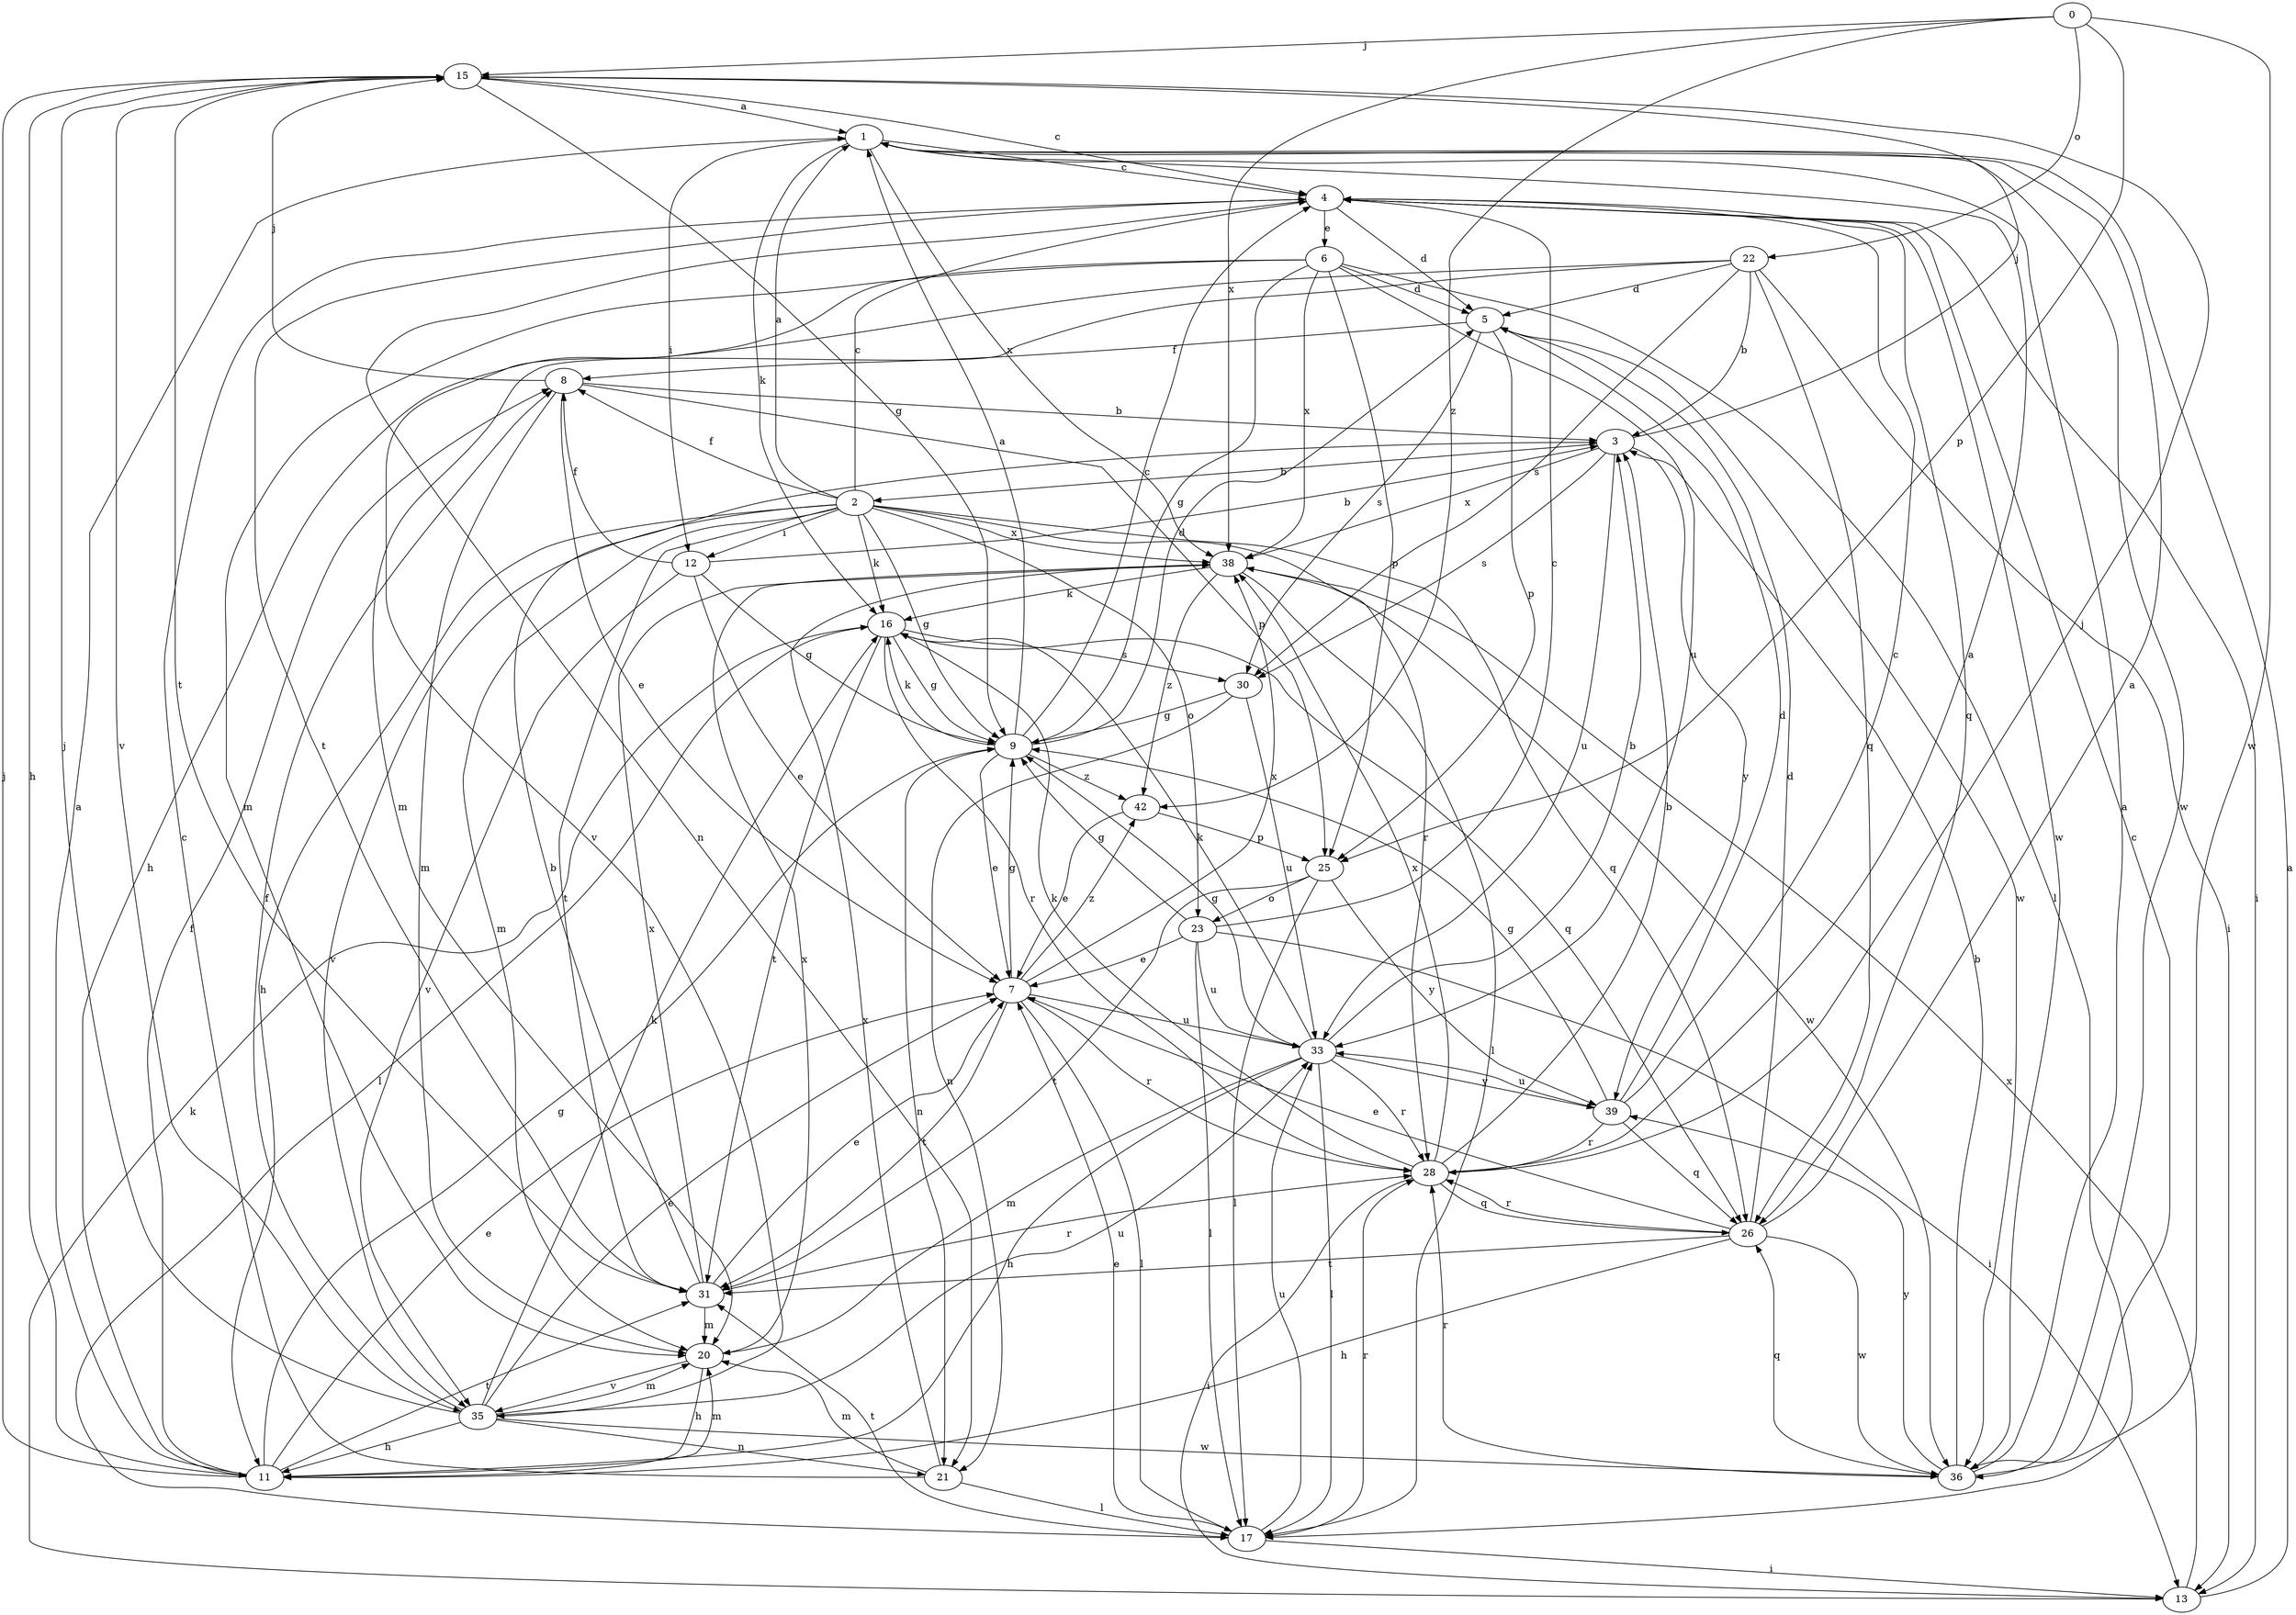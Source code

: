 strict digraph  {
0;
1;
2;
3;
4;
5;
6;
7;
8;
9;
11;
12;
13;
15;
16;
17;
20;
21;
22;
23;
25;
26;
28;
30;
31;
33;
35;
36;
38;
39;
42;
0 -> 15  [label=j];
0 -> 22  [label=o];
0 -> 25  [label=p];
0 -> 36  [label=w];
0 -> 38  [label=x];
0 -> 42  [label=z];
1 -> 4  [label=c];
1 -> 12  [label=i];
1 -> 16  [label=k];
1 -> 36  [label=w];
1 -> 38  [label=x];
2 -> 1  [label=a];
2 -> 4  [label=c];
2 -> 8  [label=f];
2 -> 9  [label=g];
2 -> 11  [label=h];
2 -> 12  [label=i];
2 -> 16  [label=k];
2 -> 20  [label=m];
2 -> 23  [label=o];
2 -> 26  [label=q];
2 -> 28  [label=r];
2 -> 31  [label=t];
2 -> 35  [label=v];
2 -> 38  [label=x];
3 -> 2  [label=b];
3 -> 15  [label=j];
3 -> 30  [label=s];
3 -> 33  [label=u];
3 -> 38  [label=x];
3 -> 39  [label=y];
4 -> 5  [label=d];
4 -> 6  [label=e];
4 -> 13  [label=i];
4 -> 21  [label=n];
4 -> 26  [label=q];
4 -> 31  [label=t];
4 -> 36  [label=w];
5 -> 8  [label=f];
5 -> 25  [label=p];
5 -> 30  [label=s];
5 -> 36  [label=w];
6 -> 5  [label=d];
6 -> 9  [label=g];
6 -> 17  [label=l];
6 -> 20  [label=m];
6 -> 25  [label=p];
6 -> 33  [label=u];
6 -> 35  [label=v];
6 -> 38  [label=x];
7 -> 9  [label=g];
7 -> 17  [label=l];
7 -> 28  [label=r];
7 -> 31  [label=t];
7 -> 33  [label=u];
7 -> 38  [label=x];
7 -> 42  [label=z];
8 -> 3  [label=b];
8 -> 7  [label=e];
8 -> 15  [label=j];
8 -> 20  [label=m];
8 -> 25  [label=p];
9 -> 1  [label=a];
9 -> 4  [label=c];
9 -> 5  [label=d];
9 -> 7  [label=e];
9 -> 16  [label=k];
9 -> 21  [label=n];
9 -> 42  [label=z];
11 -> 1  [label=a];
11 -> 7  [label=e];
11 -> 8  [label=f];
11 -> 9  [label=g];
11 -> 15  [label=j];
11 -> 20  [label=m];
11 -> 31  [label=t];
12 -> 3  [label=b];
12 -> 7  [label=e];
12 -> 8  [label=f];
12 -> 9  [label=g];
12 -> 35  [label=v];
13 -> 1  [label=a];
13 -> 16  [label=k];
13 -> 38  [label=x];
15 -> 1  [label=a];
15 -> 4  [label=c];
15 -> 9  [label=g];
15 -> 11  [label=h];
15 -> 31  [label=t];
15 -> 35  [label=v];
16 -> 9  [label=g];
16 -> 17  [label=l];
16 -> 26  [label=q];
16 -> 28  [label=r];
16 -> 30  [label=s];
16 -> 31  [label=t];
17 -> 7  [label=e];
17 -> 13  [label=i];
17 -> 28  [label=r];
17 -> 31  [label=t];
17 -> 33  [label=u];
20 -> 11  [label=h];
20 -> 35  [label=v];
20 -> 38  [label=x];
21 -> 4  [label=c];
21 -> 17  [label=l];
21 -> 20  [label=m];
21 -> 38  [label=x];
22 -> 3  [label=b];
22 -> 5  [label=d];
22 -> 11  [label=h];
22 -> 13  [label=i];
22 -> 20  [label=m];
22 -> 26  [label=q];
22 -> 30  [label=s];
23 -> 4  [label=c];
23 -> 7  [label=e];
23 -> 9  [label=g];
23 -> 13  [label=i];
23 -> 17  [label=l];
23 -> 33  [label=u];
25 -> 17  [label=l];
25 -> 23  [label=o];
25 -> 31  [label=t];
25 -> 39  [label=y];
26 -> 1  [label=a];
26 -> 5  [label=d];
26 -> 7  [label=e];
26 -> 11  [label=h];
26 -> 28  [label=r];
26 -> 31  [label=t];
26 -> 36  [label=w];
28 -> 1  [label=a];
28 -> 3  [label=b];
28 -> 13  [label=i];
28 -> 15  [label=j];
28 -> 16  [label=k];
28 -> 26  [label=q];
28 -> 38  [label=x];
30 -> 9  [label=g];
30 -> 21  [label=n];
30 -> 33  [label=u];
31 -> 3  [label=b];
31 -> 7  [label=e];
31 -> 20  [label=m];
31 -> 28  [label=r];
31 -> 38  [label=x];
33 -> 3  [label=b];
33 -> 9  [label=g];
33 -> 11  [label=h];
33 -> 16  [label=k];
33 -> 17  [label=l];
33 -> 20  [label=m];
33 -> 28  [label=r];
33 -> 39  [label=y];
35 -> 7  [label=e];
35 -> 8  [label=f];
35 -> 11  [label=h];
35 -> 15  [label=j];
35 -> 16  [label=k];
35 -> 20  [label=m];
35 -> 21  [label=n];
35 -> 33  [label=u];
35 -> 36  [label=w];
36 -> 1  [label=a];
36 -> 3  [label=b];
36 -> 4  [label=c];
36 -> 26  [label=q];
36 -> 28  [label=r];
36 -> 39  [label=y];
38 -> 16  [label=k];
38 -> 17  [label=l];
38 -> 36  [label=w];
38 -> 42  [label=z];
39 -> 4  [label=c];
39 -> 5  [label=d];
39 -> 9  [label=g];
39 -> 26  [label=q];
39 -> 28  [label=r];
39 -> 33  [label=u];
42 -> 7  [label=e];
42 -> 25  [label=p];
}
